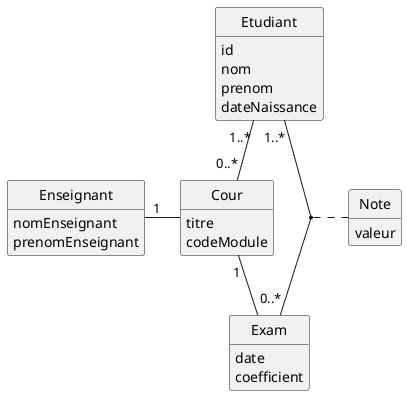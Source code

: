 @startuml

hide circle
hide empty attributes
hide empty methods

class Etudiant {
  id
  nom
  prenom
  dateNaissance
  }

class Cour{
  titre
  codeModule
  }

class Enseignant{
  nomEnseignant
  prenomEnseignant
}

Cour -left- "1" Enseignant

class Exam{
  date
  coefficient
  }

class Note {
  valeur
  }

Etudiant "1..*" -- "0..*" Cour
Cour "1" -- Exam
Etudiant "1..*" -- "0..*" Exam
(Etudiant, Exam) . Note

@enduml
